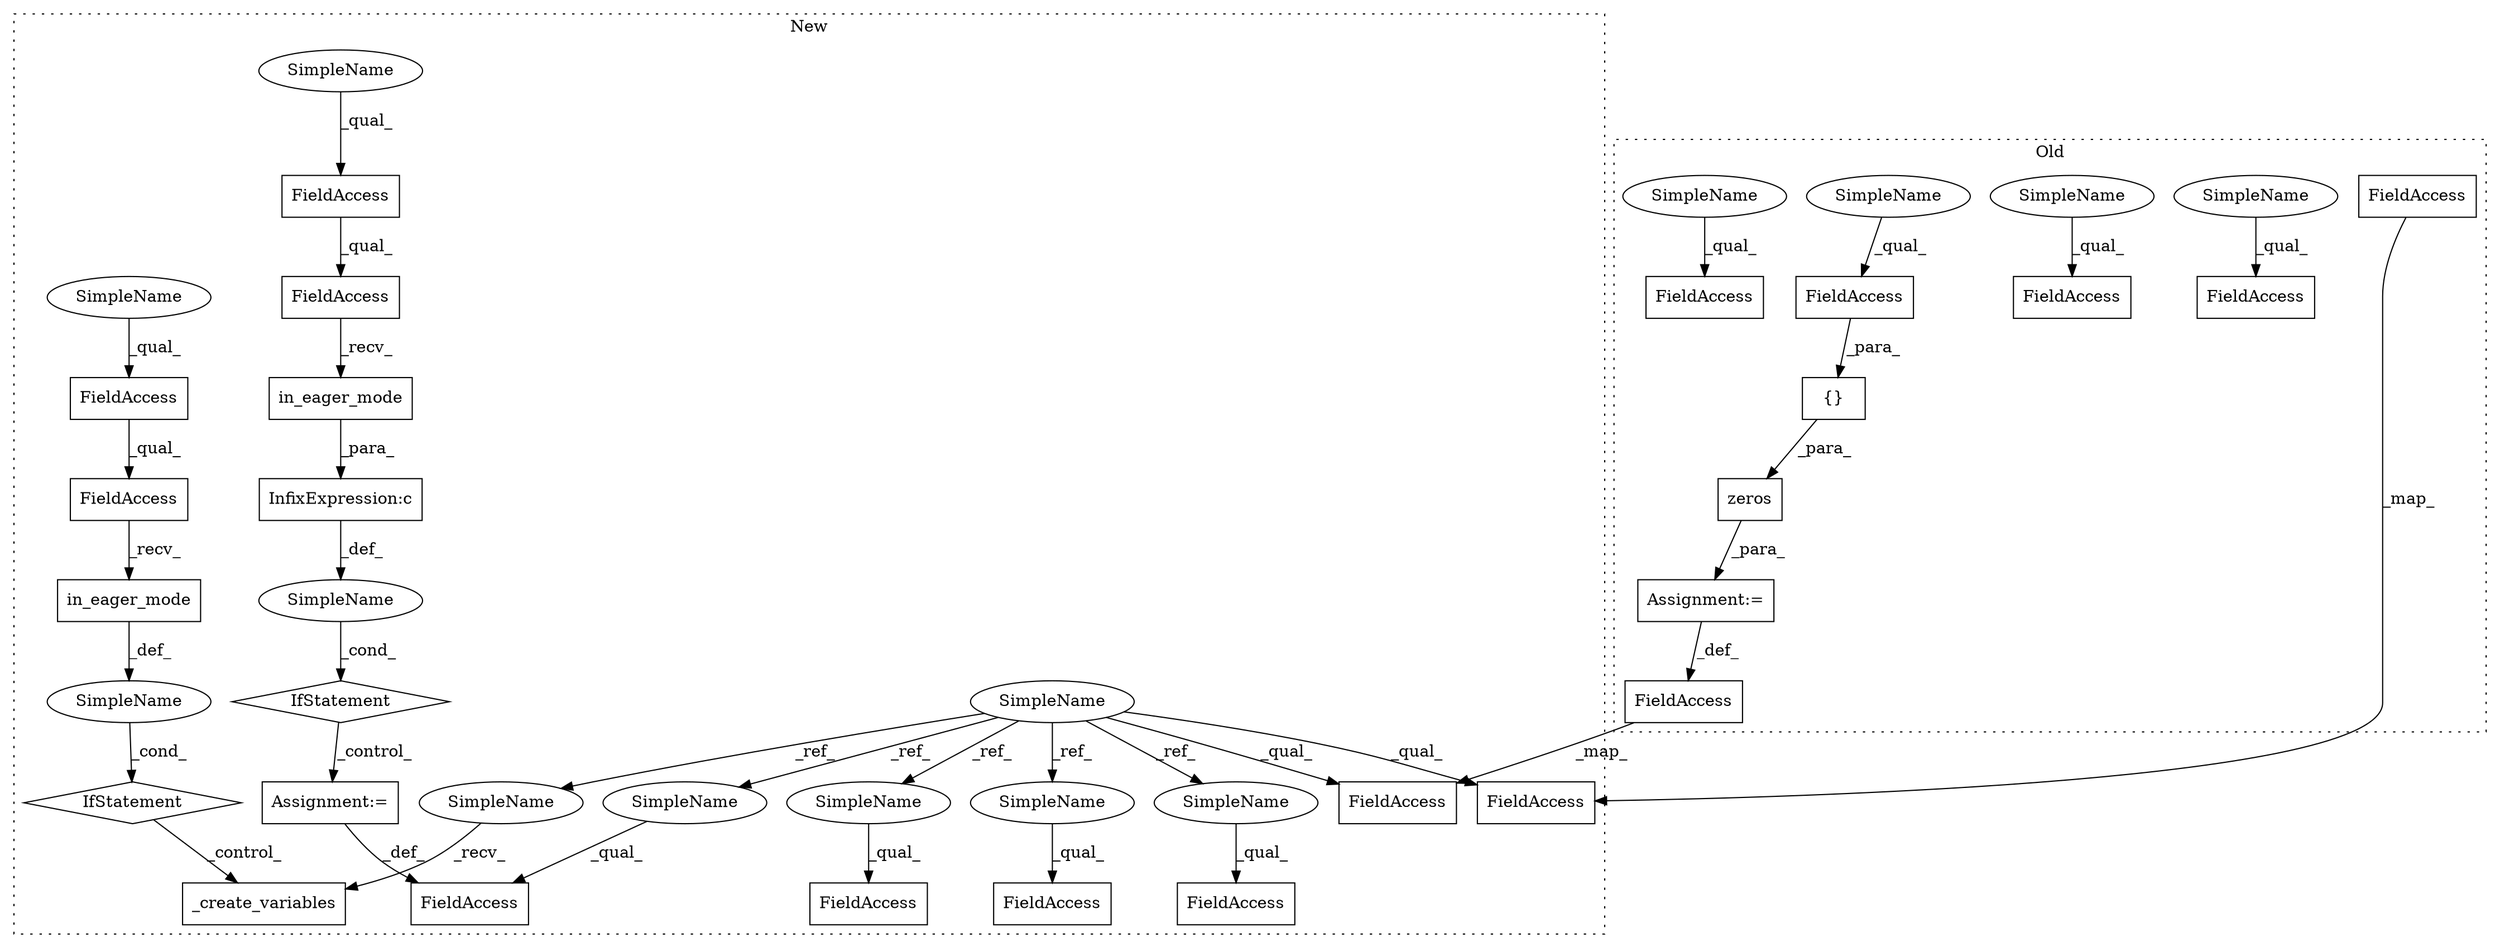 digraph G {
subgraph cluster0 {
1 [label="zeros" a="32" s="70853,70886" l="6,1" shape="box"];
5 [label="{}" a="4" s="70868,70885" l="1,1" shape="box"];
9 [label="FieldAccess" a="22" s="70820" l="11" shape="box"];
10 [label="FieldAccess" a="22" s="70958" l="12" shape="box"];
11 [label="FieldAccess" a="22" s="70701" l="16" shape="box"];
12 [label="FieldAccess" a="22" s="70790" l="12" shape="box"];
14 [label="FieldAccess" a="22" s="70869" l="16" shape="box"];
20 [label="FieldAccess" a="22" s="70625" l="11" shape="box"];
29 [label="Assignment:=" a="7" s="70831" l="12" shape="box"];
37 [label="SimpleName" a="42" s="70701" l="4" shape="ellipse"];
38 [label="SimpleName" a="42" s="70958" l="4" shape="ellipse"];
39 [label="SimpleName" a="42" s="70869" l="4" shape="ellipse"];
40 [label="SimpleName" a="42" s="70790" l="4" shape="ellipse"];
label = "Old";
style="dotted";
}
subgraph cluster1 {
2 [label="_create_variables" a="32" s="75316,75345" l="18,1" shape="box"];
3 [label="IfStatement" a="25" s="75240,75301" l="4,2" shape="diamond"];
4 [label="in_eager_mode" a="32" s="75270" l="15" shape="box"];
6 [label="SimpleName" a="42" s="" l="" shape="ellipse"];
7 [label="SimpleName" a="42" s="74736" l="4" shape="ellipse"];
8 [label="FieldAccess" a="22" s="77152" l="11" shape="box"];
13 [label="FieldAccess" a="22" s="75245" l="24" shape="box"];
15 [label="FieldAccess" a="22" s="77098" l="11" shape="box"];
16 [label="FieldAccess" a="22" s="77122" l="14" shape="box"];
17 [label="FieldAccess" a="22" s="75245" l="18" shape="box"];
18 [label="FieldAccess" a="22" s="77077" l="11" shape="box"];
19 [label="FieldAccess" a="22" s="75290" l="11" shape="box"];
21 [label="FieldAccess" a="22" s="77138" l="11" shape="box"];
22 [label="FieldAccess" a="22" s="77032" l="18" shape="box"];
23 [label="FieldAccess" a="22" s="77032" l="24" shape="box"];
24 [label="in_eager_mode" a="32" s="77057" l="15" shape="box"];
25 [label="IfStatement" a="25" s="77028,77088" l="4,2" shape="diamond"];
26 [label="SimpleName" a="42" s="" l="" shape="ellipse"];
27 [label="Assignment:=" a="7" s="77109" l="1" shape="box"];
28 [label="InfixExpression:c" a="27" s="77072" l="4" shape="box"];
30 [label="SimpleName" a="42" s="77098" l="4" shape="ellipse"];
31 [label="SimpleName" a="42" s="75290" l="4" shape="ellipse"];
32 [label="SimpleName" a="42" s="77122" l="4" shape="ellipse"];
33 [label="SimpleName" a="42" s="77077" l="4" shape="ellipse"];
34 [label="SimpleName" a="42" s="75311" l="4" shape="ellipse"];
35 [label="SimpleName" a="42" s="75245" l="10" shape="ellipse"];
36 [label="SimpleName" a="42" s="77032" l="10" shape="ellipse"];
label = "New";
style="dotted";
}
1 -> 29 [label="_para_"];
3 -> 2 [label="_control_"];
4 -> 6 [label="_def_"];
5 -> 1 [label="_para_"];
6 -> 3 [label="_cond_"];
7 -> 31 [label="_ref_"];
7 -> 32 [label="_ref_"];
7 -> 30 [label="_ref_"];
7 -> 21 [label="_qual_"];
7 -> 34 [label="_ref_"];
7 -> 8 [label="_qual_"];
7 -> 33 [label="_ref_"];
9 -> 8 [label="_map_"];
13 -> 4 [label="_recv_"];
14 -> 5 [label="_para_"];
17 -> 13 [label="_qual_"];
20 -> 21 [label="_map_"];
22 -> 23 [label="_qual_"];
23 -> 24 [label="_recv_"];
24 -> 28 [label="_para_"];
25 -> 27 [label="_control_"];
26 -> 25 [label="_cond_"];
27 -> 15 [label="_def_"];
28 -> 26 [label="_def_"];
29 -> 9 [label="_def_"];
30 -> 15 [label="_qual_"];
31 -> 19 [label="_qual_"];
32 -> 16 [label="_qual_"];
33 -> 18 [label="_qual_"];
34 -> 2 [label="_recv_"];
35 -> 17 [label="_qual_"];
36 -> 22 [label="_qual_"];
37 -> 11 [label="_qual_"];
38 -> 10 [label="_qual_"];
39 -> 14 [label="_qual_"];
40 -> 12 [label="_qual_"];
}